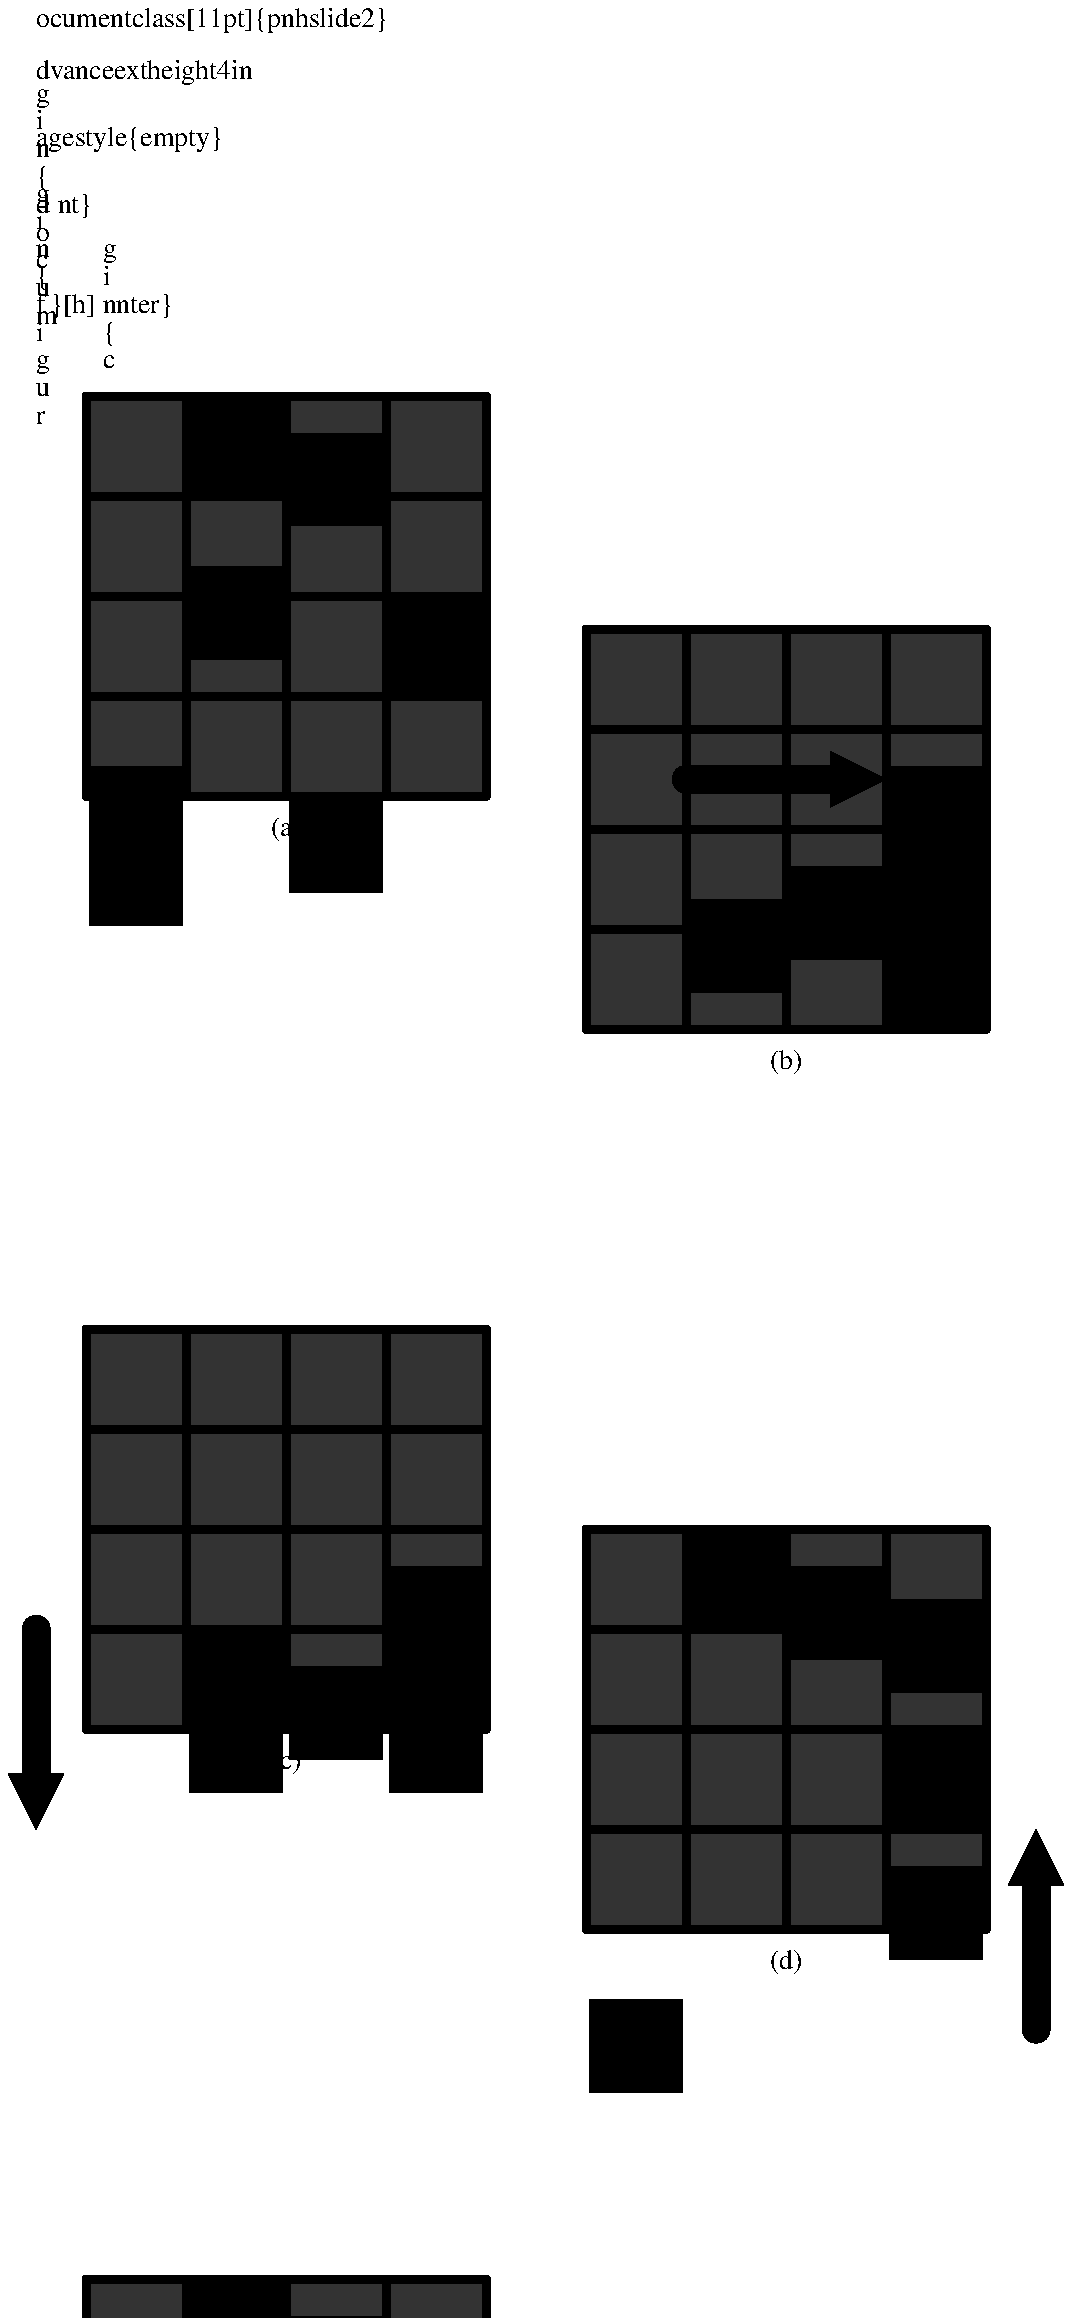 \documentclass[11pt]{pnhslide2}

\advance\textheight4in

\pagestyle{empty}

\begin{document}

.PS

.PE

\begin{figure}[h]
\begin{center}
.PS
u = 0.5
du = 3 / 72.0

define board {
    LR: Here
    for r = 0 to 3 by 1 do { 
        for c = 0 to 3 by 1 do {
            box fill 0.8 ht u wid u with .sw at LR + (c * u, r * u)
        }
    }
    for k = 0 to 4 by 1 do {
        line thick 3 from LR + (k * u, 0) to LR + (k * u, 4 * u)
        line thick 3 from LR + (0, k * u) to LR + (4 * u, k * u)
    }
}
define sq {
    box fill 1 ht u-du wid u-du with .sw at LR + ($2*u+0.5*du, $3*u+0.5*du) \
           "\textsf\bf\huge$1"
}

board(); "(a)" above at LR + (2 * u, -0.5*u)
sq(2, 1, 3); sq(2, 2, 3); sq(4, 1, 2); sq(4, 3, 2);
sq(8, 0, 0); sq(4, 0, 1); sq(8, 2, 1)

move to LR + (5 * u, 0)
board(); "(b)" above at LR + (2 * u, -0.5*u)
sq(8, 3, 0); sq(4, 2, 1); sq(8, 3, 1)
sq(8, 3, 2); sq(4, 3, 3)
sq(~2*, 1, 2)

arrow thick 10 wid 1.0/3.6 ht 1.0/3.6 from LR + (u, 4.5*u) right 2*u

move to LR + (-5 * u, -5*u)
board(); "(c)" above at LR + (2 * u, -0.5*u)
sq(2, 1, 0); sq(4, 2, 0);
sq(16, 3, 0); sq(8, 3, 1); sq(4, 3,2)
sq(~2*,1,1)

arrow thick 10 wid 1.0/3.6 ht 1.0/3.6 from LR + (-0.5*u, 3*u) down 2*u

move to LR + (5 * u, 0)
board(); "(d)" above at LR + (2 * u, -0.5*u)
sq(4,1,3); sq(4,2,3); sq(4,3,3); sq(8,3,2); sq(16,3,1)
sq(~4*,0,0)

arrow thick 10 wid 1.0/3.6 ht 1.0/3.6 from LR + (4.5*u, u) up 2*u

move to LR + (-5 * u, -5.5*u)\
board(); "(e)" above at LR + (2 * u, -0.5*u)
sq(4,1,3); sq(4,2,3); sq(4,3,3); sq(8,3,2); sq(16,3,1)
sq(4,0,3); sq(~2*,3,0)

arrow thick 10 wid 1.0/3.6 ht 1.0/3.6 from LR + (-0.5*u, u) up 2*u

move to LR + (5 * u, 0)
board(); "(f)" above at LR + (2 * u, -0.5*u)
sq(8,2,3); sq(8,3,3); sq(8,3,2); sq(16,3,1)
sq(2,3,0); sq(~2*,1,1)

arrow thick 10 wid 1.0/3.6 ht 1.0/3.6 from LR + (u, 4.5*u) right 2*u
.PE
\end{center}
\caption{(a) Possible configurations in the 2048 game.  (b)--(f) The results of
sliding (a) to the right (east), south, north, north, and finally
east, each time
randomly adding a new tile
to an empty square (indicated with an asterisk).}
\end{figure}

\end{document}
